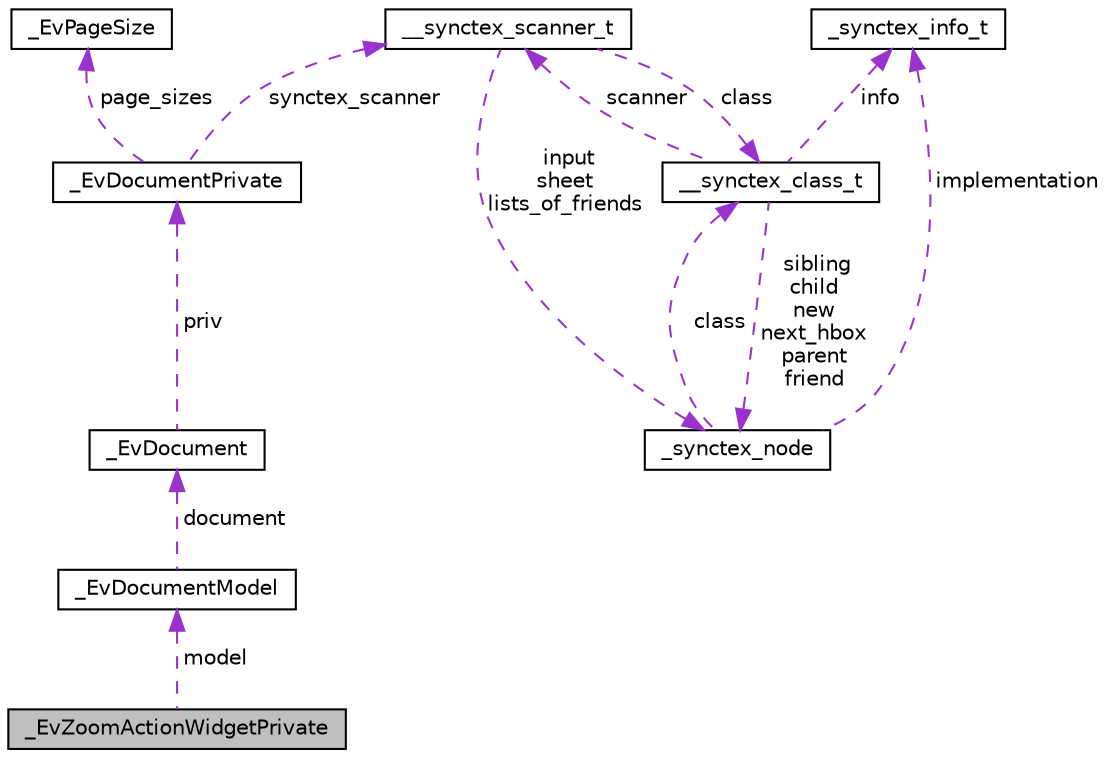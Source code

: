 digraph "_EvZoomActionWidgetPrivate"
{
  edge [fontname="Helvetica",fontsize="10",labelfontname="Helvetica",labelfontsize="10"];
  node [fontname="Helvetica",fontsize="10",shape=record];
  Node1 [label="_EvZoomActionWidgetPrivate",height=0.2,width=0.4,color="black", fillcolor="grey75", style="filled" fontcolor="black"];
  Node2 -> Node1 [dir="back",color="darkorchid3",fontsize="10",style="dashed",label=" model" ,fontname="Helvetica"];
  Node2 [label="_EvDocumentModel",height=0.2,width=0.4,color="black", fillcolor="white", style="filled",URL="$dc/d24/struct__EvDocumentModel.html"];
  Node3 -> Node2 [dir="back",color="darkorchid3",fontsize="10",style="dashed",label=" document" ,fontname="Helvetica"];
  Node3 [label="_EvDocument",height=0.2,width=0.4,color="black", fillcolor="white", style="filled",URL="$db/d02/struct__EvDocument.html"];
  Node4 -> Node3 [dir="back",color="darkorchid3",fontsize="10",style="dashed",label=" priv" ,fontname="Helvetica"];
  Node4 [label="_EvDocumentPrivate",height=0.2,width=0.4,color="black", fillcolor="white", style="filled",URL="$d6/da7/struct__EvDocumentPrivate.html"];
  Node5 -> Node4 [dir="back",color="darkorchid3",fontsize="10",style="dashed",label=" page_sizes" ,fontname="Helvetica"];
  Node5 [label="_EvPageSize",height=0.2,width=0.4,color="black", fillcolor="white", style="filled",URL="$d8/dec/struct__EvPageSize.html"];
  Node6 -> Node4 [dir="back",color="darkorchid3",fontsize="10",style="dashed",label=" synctex_scanner" ,fontname="Helvetica"];
  Node6 [label="__synctex_scanner_t",height=0.2,width=0.4,color="black", fillcolor="white", style="filled",URL="$d6/ddd/struct____synctex__scanner__t.html"];
  Node7 -> Node6 [dir="back",color="darkorchid3",fontsize="10",style="dashed",label=" input\nsheet\nlists_of_friends" ,fontname="Helvetica"];
  Node7 [label="_synctex_node",height=0.2,width=0.4,color="black", fillcolor="white", style="filled",URL="$dd/d4f/struct__synctex__node.html"];
  Node8 -> Node7 [dir="back",color="darkorchid3",fontsize="10",style="dashed",label=" implementation" ,fontname="Helvetica"];
  Node8 [label="_synctex_info_t",height=0.2,width=0.4,color="black", fillcolor="white", style="filled",URL="$d2/da8/union__synctex__info__t.html"];
  Node9 -> Node7 [dir="back",color="darkorchid3",fontsize="10",style="dashed",label=" class" ,fontname="Helvetica"];
  Node9 [label="__synctex_class_t",height=0.2,width=0.4,color="black", fillcolor="white", style="filled",URL="$d2/dd6/struct____synctex__class__t.html"];
  Node7 -> Node9 [dir="back",color="darkorchid3",fontsize="10",style="dashed",label=" sibling\nchild\nnew\nnext_hbox\nparent\nfriend" ,fontname="Helvetica"];
  Node8 -> Node9 [dir="back",color="darkorchid3",fontsize="10",style="dashed",label=" info" ,fontname="Helvetica"];
  Node6 -> Node9 [dir="back",color="darkorchid3",fontsize="10",style="dashed",label=" scanner" ,fontname="Helvetica"];
  Node9 -> Node6 [dir="back",color="darkorchid3",fontsize="10",style="dashed",label=" class" ,fontname="Helvetica"];
}
